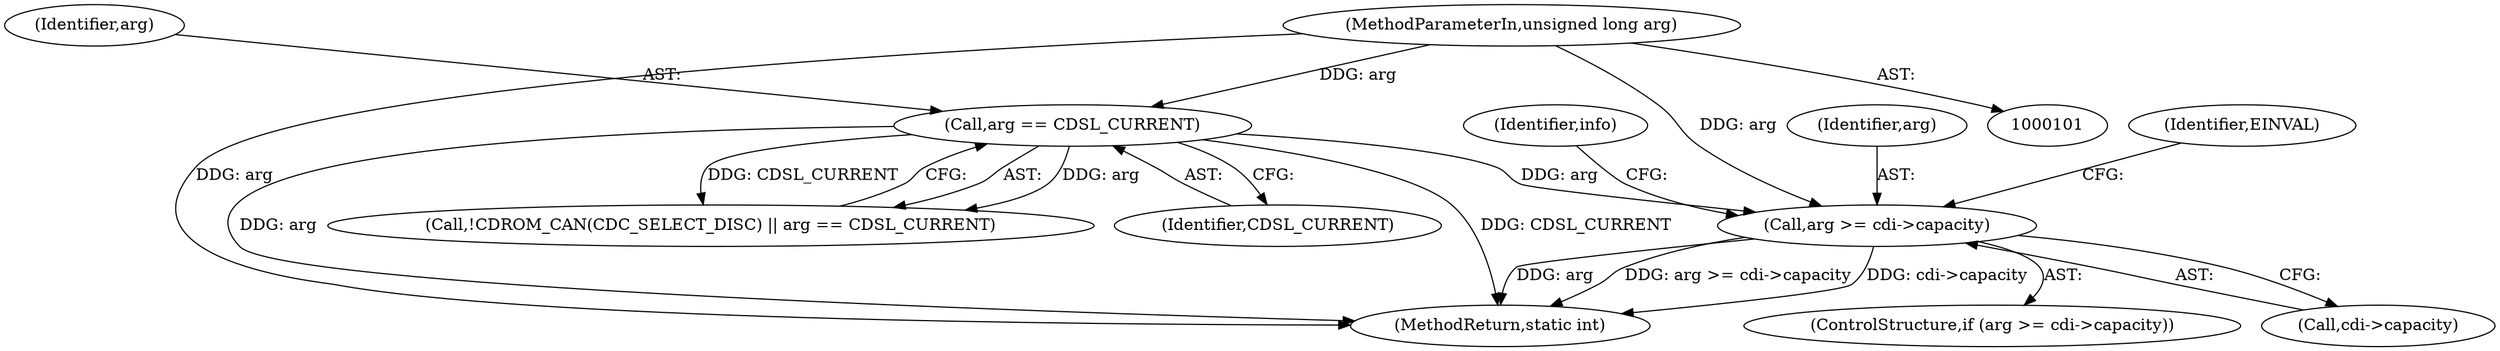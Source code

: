 digraph "0_linux_9de4ee40547fd315d4a0ed1dd15a2fa3559ad707@pointer" {
"1000130" [label="(Call,arg >= cdi->capacity)"];
"1000122" [label="(Call,arg == CDSL_CURRENT)"];
"1000103" [label="(MethodParameterIn,unsigned long arg)"];
"1000122" [label="(Call,arg == CDSL_CURRENT)"];
"1000139" [label="(Identifier,info)"];
"1000131" [label="(Identifier,arg)"];
"1000123" [label="(Identifier,arg)"];
"1000103" [label="(MethodParameterIn,unsigned long arg)"];
"1000130" [label="(Call,arg >= cdi->capacity)"];
"1000124" [label="(Identifier,CDSL_CURRENT)"];
"1000129" [label="(ControlStructure,if (arg >= cdi->capacity))"];
"1000137" [label="(Identifier,EINVAL)"];
"1000132" [label="(Call,cdi->capacity)"];
"1000118" [label="(Call,!CDROM_CAN(CDC_SELECT_DISC) || arg == CDSL_CURRENT)"];
"1000172" [label="(MethodReturn,static int)"];
"1000130" -> "1000129"  [label="AST: "];
"1000130" -> "1000132"  [label="CFG: "];
"1000131" -> "1000130"  [label="AST: "];
"1000132" -> "1000130"  [label="AST: "];
"1000137" -> "1000130"  [label="CFG: "];
"1000139" -> "1000130"  [label="CFG: "];
"1000130" -> "1000172"  [label="DDG: arg >= cdi->capacity"];
"1000130" -> "1000172"  [label="DDG: cdi->capacity"];
"1000130" -> "1000172"  [label="DDG: arg"];
"1000122" -> "1000130"  [label="DDG: arg"];
"1000103" -> "1000130"  [label="DDG: arg"];
"1000122" -> "1000118"  [label="AST: "];
"1000122" -> "1000124"  [label="CFG: "];
"1000123" -> "1000122"  [label="AST: "];
"1000124" -> "1000122"  [label="AST: "];
"1000118" -> "1000122"  [label="CFG: "];
"1000122" -> "1000172"  [label="DDG: arg"];
"1000122" -> "1000172"  [label="DDG: CDSL_CURRENT"];
"1000122" -> "1000118"  [label="DDG: arg"];
"1000122" -> "1000118"  [label="DDG: CDSL_CURRENT"];
"1000103" -> "1000122"  [label="DDG: arg"];
"1000103" -> "1000101"  [label="AST: "];
"1000103" -> "1000172"  [label="DDG: arg"];
}
